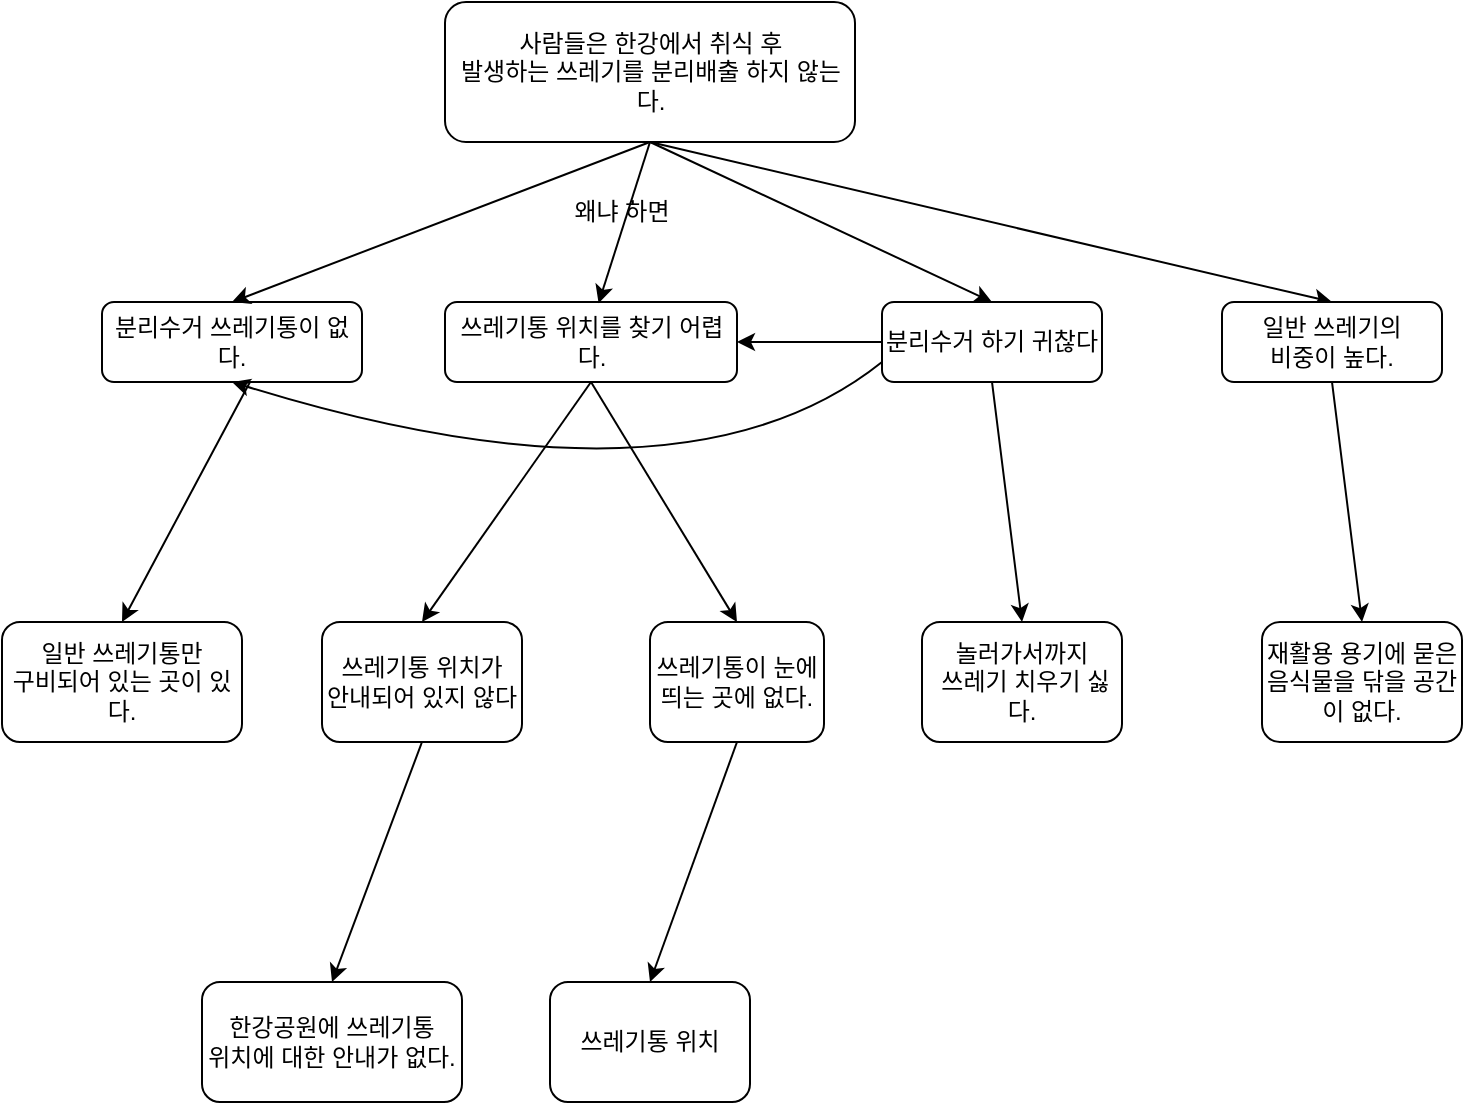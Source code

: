 <mxfile version="20.4.0" type="github">
  <diagram id="C5RBs43oDa-KdzZeNtuy" name="Page-1">
    <mxGraphModel dx="946" dy="961" grid="1" gridSize="10" guides="1" tooltips="1" connect="1" arrows="1" fold="1" page="1" pageScale="1" pageWidth="827" pageHeight="1169" math="0" shadow="0">
      <root>
        <mxCell id="WIyWlLk6GJQsqaUBKTNV-0" />
        <mxCell id="WIyWlLk6GJQsqaUBKTNV-1" parent="WIyWlLk6GJQsqaUBKTNV-0" />
        <mxCell id="WIyWlLk6GJQsqaUBKTNV-3" value="사람들은 한강에서 취식 후 &lt;br&gt;발생하는 쓰레기를 분리배출 하지 않는다." style="rounded=1;whiteSpace=wrap;html=1;fontSize=12;glass=0;strokeWidth=1;shadow=0;" parent="WIyWlLk6GJQsqaUBKTNV-1" vertex="1">
          <mxGeometry x="281.5" y="50" width="205" height="70" as="geometry" />
        </mxCell>
        <mxCell id="WIyWlLk6GJQsqaUBKTNV-7" value="분리수거 쓰레기통이 없다." style="rounded=1;whiteSpace=wrap;html=1;fontSize=12;glass=0;strokeWidth=1;shadow=0;" parent="WIyWlLk6GJQsqaUBKTNV-1" vertex="1">
          <mxGeometry x="110" y="200" width="130" height="40" as="geometry" />
        </mxCell>
        <mxCell id="WIyWlLk6GJQsqaUBKTNV-12" value="쓰레기통 위치를 찾기 어렵다." style="rounded=1;whiteSpace=wrap;html=1;fontSize=12;glass=0;strokeWidth=1;shadow=0;" parent="WIyWlLk6GJQsqaUBKTNV-1" vertex="1">
          <mxGeometry x="281.5" y="200" width="146" height="40" as="geometry" />
        </mxCell>
        <mxCell id="6OCa4aNCbC0fKS31358K-1" value="왜냐 하면" style="text;html=1;strokeColor=none;fillColor=none;align=center;verticalAlign=middle;whiteSpace=wrap;rounded=0;" vertex="1" parent="WIyWlLk6GJQsqaUBKTNV-1">
          <mxGeometry x="340" y="140" width="60" height="30" as="geometry" />
        </mxCell>
        <mxCell id="6OCa4aNCbC0fKS31358K-4" value="" style="endArrow=classic;html=1;rounded=0;exitX=0.5;exitY=1;exitDx=0;exitDy=0;entryX=0.5;entryY=0;entryDx=0;entryDy=0;" edge="1" parent="WIyWlLk6GJQsqaUBKTNV-1" source="WIyWlLk6GJQsqaUBKTNV-3" target="WIyWlLk6GJQsqaUBKTNV-7">
          <mxGeometry width="50" height="50" relative="1" as="geometry">
            <mxPoint x="311.25" y="270" as="sourcePoint" />
            <mxPoint x="361.25" y="220" as="targetPoint" />
          </mxGeometry>
        </mxCell>
        <mxCell id="6OCa4aNCbC0fKS31358K-6" value="" style="endArrow=classic;html=1;rounded=0;exitX=0.5;exitY=1;exitDx=0;exitDy=0;entryX=0.5;entryY=0;entryDx=0;entryDy=0;" edge="1" parent="WIyWlLk6GJQsqaUBKTNV-1" source="WIyWlLk6GJQsqaUBKTNV-3" target="6OCa4aNCbC0fKS31358K-9">
          <mxGeometry width="50" height="50" relative="1" as="geometry">
            <mxPoint x="423" y="130" as="sourcePoint" />
            <mxPoint x="600" y="200" as="targetPoint" />
          </mxGeometry>
        </mxCell>
        <mxCell id="6OCa4aNCbC0fKS31358K-9" value="분리수거 하기 귀찮다" style="rounded=1;whiteSpace=wrap;html=1;fontSize=12;glass=0;strokeWidth=1;shadow=0;" vertex="1" parent="WIyWlLk6GJQsqaUBKTNV-1">
          <mxGeometry x="500" y="200" width="110" height="40" as="geometry" />
        </mxCell>
        <mxCell id="6OCa4aNCbC0fKS31358K-12" value="" style="endArrow=classic;html=1;rounded=0;entryX=0.5;entryY=0;entryDx=0;entryDy=0;exitX=0.5;exitY=1;exitDx=0;exitDy=0;" edge="1" parent="WIyWlLk6GJQsqaUBKTNV-1" source="WIyWlLk6GJQsqaUBKTNV-12" target="6OCa4aNCbC0fKS31358K-13">
          <mxGeometry width="50" height="50" relative="1" as="geometry">
            <mxPoint x="384" y="240" as="sourcePoint" />
            <mxPoint x="300" y="380" as="targetPoint" />
            <Array as="points" />
          </mxGeometry>
        </mxCell>
        <mxCell id="6OCa4aNCbC0fKS31358K-13" value="쓰레기통 위치가 &lt;br&gt;안내되어 있지 않다" style="rounded=1;whiteSpace=wrap;html=1;" vertex="1" parent="WIyWlLk6GJQsqaUBKTNV-1">
          <mxGeometry x="220" y="360" width="100" height="60" as="geometry" />
        </mxCell>
        <mxCell id="6OCa4aNCbC0fKS31358K-14" value="" style="endArrow=classic;html=1;rounded=0;entryX=0.5;entryY=0;entryDx=0;entryDy=0;exitX=0.5;exitY=1;exitDx=0;exitDy=0;" edge="1" parent="WIyWlLk6GJQsqaUBKTNV-1" target="6OCa4aNCbC0fKS31358K-15" source="WIyWlLk6GJQsqaUBKTNV-12">
          <mxGeometry width="50" height="50" relative="1" as="geometry">
            <mxPoint x="527" y="260.0" as="sourcePoint" />
            <mxPoint x="443" y="400" as="targetPoint" />
            <Array as="points" />
          </mxGeometry>
        </mxCell>
        <mxCell id="6OCa4aNCbC0fKS31358K-15" value="쓰레기통이 눈에 띄는 곳에 없다." style="rounded=1;whiteSpace=wrap;html=1;" vertex="1" parent="WIyWlLk6GJQsqaUBKTNV-1">
          <mxGeometry x="384" y="360" width="87" height="60" as="geometry" />
        </mxCell>
        <mxCell id="6OCa4aNCbC0fKS31358K-16" value="" style="endArrow=classic;html=1;rounded=0;entryX=0.5;entryY=0;entryDx=0;entryDy=0;exitX=0.5;exitY=1;exitDx=0;exitDy=0;" edge="1" parent="WIyWlLk6GJQsqaUBKTNV-1" target="6OCa4aNCbC0fKS31358K-17" source="6OCa4aNCbC0fKS31358K-9">
          <mxGeometry width="50" height="50" relative="1" as="geometry">
            <mxPoint x="600" y="240" as="sourcePoint" />
            <mxPoint x="659" y="400" as="targetPoint" />
            <Array as="points" />
          </mxGeometry>
        </mxCell>
        <mxCell id="6OCa4aNCbC0fKS31358K-17" value="놀러가서까지&lt;br&gt;&amp;nbsp;쓰레기 치우기 싫다." style="rounded=1;whiteSpace=wrap;html=1;" vertex="1" parent="WIyWlLk6GJQsqaUBKTNV-1">
          <mxGeometry x="520" y="360" width="100" height="60" as="geometry" />
        </mxCell>
        <mxCell id="6OCa4aNCbC0fKS31358K-18" value="" style="endArrow=classic;html=1;rounded=0;exitX=0;exitY=0.5;exitDx=0;exitDy=0;entryX=1;entryY=0.5;entryDx=0;entryDy=0;" edge="1" parent="WIyWlLk6GJQsqaUBKTNV-1" source="6OCa4aNCbC0fKS31358K-9" target="WIyWlLk6GJQsqaUBKTNV-12">
          <mxGeometry width="50" height="50" relative="1" as="geometry">
            <mxPoint x="560" y="220" as="sourcePoint" />
            <mxPoint x="490" y="220" as="targetPoint" />
            <Array as="points" />
          </mxGeometry>
        </mxCell>
        <mxCell id="6OCa4aNCbC0fKS31358K-19" value="" style="curved=1;endArrow=classic;html=1;rounded=0;exitX=0;exitY=0.75;exitDx=0;exitDy=0;entryX=0.5;entryY=1;entryDx=0;entryDy=0;" edge="1" parent="WIyWlLk6GJQsqaUBKTNV-1" source="6OCa4aNCbC0fKS31358K-9" target="WIyWlLk6GJQsqaUBKTNV-7">
          <mxGeometry width="50" height="50" relative="1" as="geometry">
            <mxPoint x="370" y="380" as="sourcePoint" />
            <mxPoint x="420" y="330" as="targetPoint" />
            <Array as="points">
              <mxPoint x="400" y="310" />
            </Array>
          </mxGeometry>
        </mxCell>
        <mxCell id="6OCa4aNCbC0fKS31358K-20" value="" style="endArrow=classic;html=1;rounded=0;" edge="1" parent="WIyWlLk6GJQsqaUBKTNV-1">
          <mxGeometry width="50" height="50" relative="1" as="geometry">
            <mxPoint x="184" y="240" as="sourcePoint" />
            <mxPoint x="120" y="360" as="targetPoint" />
            <Array as="points" />
          </mxGeometry>
        </mxCell>
        <mxCell id="6OCa4aNCbC0fKS31358K-21" value="일반 쓰레기통만 &lt;br&gt;구비되어 있는 곳이 있다." style="rounded=1;whiteSpace=wrap;html=1;" vertex="1" parent="WIyWlLk6GJQsqaUBKTNV-1">
          <mxGeometry x="60" y="360.0" width="120" height="60" as="geometry" />
        </mxCell>
        <mxCell id="6OCa4aNCbC0fKS31358K-23" value="" style="endArrow=classic;html=1;rounded=0;entryX=0.526;entryY=0.015;entryDx=0;entryDy=0;exitX=0.5;exitY=1;exitDx=0;exitDy=0;entryPerimeter=0;" edge="1" parent="WIyWlLk6GJQsqaUBKTNV-1" source="WIyWlLk6GJQsqaUBKTNV-3" target="WIyWlLk6GJQsqaUBKTNV-12">
          <mxGeometry width="50" height="50" relative="1" as="geometry">
            <mxPoint x="394" y="130" as="sourcePoint" />
            <mxPoint x="570" y="210" as="targetPoint" />
          </mxGeometry>
        </mxCell>
        <mxCell id="6OCa4aNCbC0fKS31358K-24" value="" style="endArrow=classic;html=1;rounded=0;exitX=0.5;exitY=1;exitDx=0;exitDy=0;entryX=0.5;entryY=0;entryDx=0;entryDy=0;" edge="1" parent="WIyWlLk6GJQsqaUBKTNV-1" source="WIyWlLk6GJQsqaUBKTNV-3" target="6OCa4aNCbC0fKS31358K-25">
          <mxGeometry width="50" height="50" relative="1" as="geometry">
            <mxPoint x="394" y="130" as="sourcePoint" />
            <mxPoint x="680" y="200" as="targetPoint" />
          </mxGeometry>
        </mxCell>
        <mxCell id="6OCa4aNCbC0fKS31358K-25" value="일반 쓰레기의 &lt;br&gt;비중이 높다." style="rounded=1;whiteSpace=wrap;html=1;fontSize=12;glass=0;strokeWidth=1;shadow=0;" vertex="1" parent="WIyWlLk6GJQsqaUBKTNV-1">
          <mxGeometry x="670" y="200" width="110" height="40" as="geometry" />
        </mxCell>
        <mxCell id="6OCa4aNCbC0fKS31358K-26" value="" style="endArrow=classic;html=1;rounded=0;entryX=0.5;entryY=0;entryDx=0;entryDy=0;exitX=0.5;exitY=1;exitDx=0;exitDy=0;" edge="1" parent="WIyWlLk6GJQsqaUBKTNV-1" target="6OCa4aNCbC0fKS31358K-27">
          <mxGeometry width="50" height="50" relative="1" as="geometry">
            <mxPoint x="725" y="240" as="sourcePoint" />
            <mxPoint x="829" y="400" as="targetPoint" />
            <Array as="points" />
          </mxGeometry>
        </mxCell>
        <mxCell id="6OCa4aNCbC0fKS31358K-27" value="재활용 용기에 묻은 음식물을 닦을 공간이 없다." style="rounded=1;whiteSpace=wrap;html=1;" vertex="1" parent="WIyWlLk6GJQsqaUBKTNV-1">
          <mxGeometry x="690" y="360" width="100" height="60" as="geometry" />
        </mxCell>
        <mxCell id="6OCa4aNCbC0fKS31358K-28" value="" style="endArrow=classic;html=1;rounded=0;exitX=0.5;exitY=1;exitDx=0;exitDy=0;entryX=0.5;entryY=0;entryDx=0;entryDy=0;" edge="1" parent="WIyWlLk6GJQsqaUBKTNV-1" source="6OCa4aNCbC0fKS31358K-13" target="6OCa4aNCbC0fKS31358K-29">
          <mxGeometry width="50" height="50" relative="1" as="geometry">
            <mxPoint x="264.5" y="420" as="sourcePoint" />
            <mxPoint x="240" y="540" as="targetPoint" />
            <Array as="points" />
          </mxGeometry>
        </mxCell>
        <mxCell id="6OCa4aNCbC0fKS31358K-29" value="한강공원에 쓰레기통 &lt;br&gt;위치에 대한 안내가 없다." style="rounded=1;whiteSpace=wrap;html=1;" vertex="1" parent="WIyWlLk6GJQsqaUBKTNV-1">
          <mxGeometry x="160" y="540" width="130" height="60" as="geometry" />
        </mxCell>
        <mxCell id="6OCa4aNCbC0fKS31358K-30" value="" style="endArrow=classic;html=1;rounded=0;exitX=0.5;exitY=1;exitDx=0;exitDy=0;" edge="1" parent="WIyWlLk6GJQsqaUBKTNV-1" source="6OCa4aNCbC0fKS31358K-15">
          <mxGeometry width="50" height="50" relative="1" as="geometry">
            <mxPoint x="414" y="450" as="sourcePoint" />
            <mxPoint x="384" y="540" as="targetPoint" />
            <Array as="points" />
          </mxGeometry>
        </mxCell>
        <mxCell id="6OCa4aNCbC0fKS31358K-31" value="쓰레기통 위치" style="rounded=1;whiteSpace=wrap;html=1;" vertex="1" parent="WIyWlLk6GJQsqaUBKTNV-1">
          <mxGeometry x="334" y="540" width="100" height="60" as="geometry" />
        </mxCell>
      </root>
    </mxGraphModel>
  </diagram>
</mxfile>
